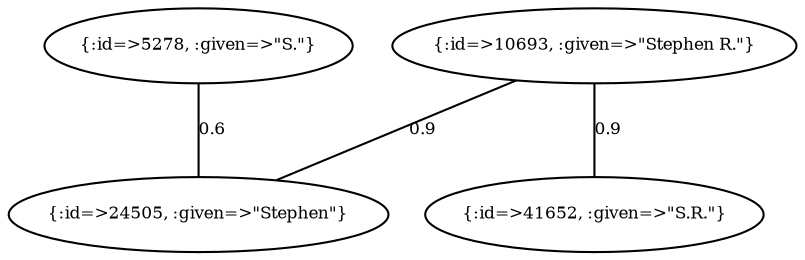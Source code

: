 graph Collector__WeightedGraph {
    "{:id=>5278, :given=>\"S.\"}" [
        fontsize = 8,
        label = "{:id=>5278, :given=>\"S.\"}"
    ]

    "{:id=>10693, :given=>\"Stephen R.\"}" [
        fontsize = 8,
        label = "{:id=>10693, :given=>\"Stephen R.\"}"
    ]

    "{:id=>24505, :given=>\"Stephen\"}" [
        fontsize = 8,
        label = "{:id=>24505, :given=>\"Stephen\"}"
    ]

    "{:id=>41652, :given=>\"S.R.\"}" [
        fontsize = 8,
        label = "{:id=>41652, :given=>\"S.R.\"}"
    ]

    "{:id=>5278, :given=>\"S.\"}" -- "{:id=>24505, :given=>\"Stephen\"}" [
        fontsize = 8,
        label = 0.6
    ]

    "{:id=>10693, :given=>\"Stephen R.\"}" -- "{:id=>24505, :given=>\"Stephen\"}" [
        fontsize = 8,
        label = 0.9
    ]

    "{:id=>10693, :given=>\"Stephen R.\"}" -- "{:id=>41652, :given=>\"S.R.\"}" [
        fontsize = 8,
        label = 0.9
    ]
}
